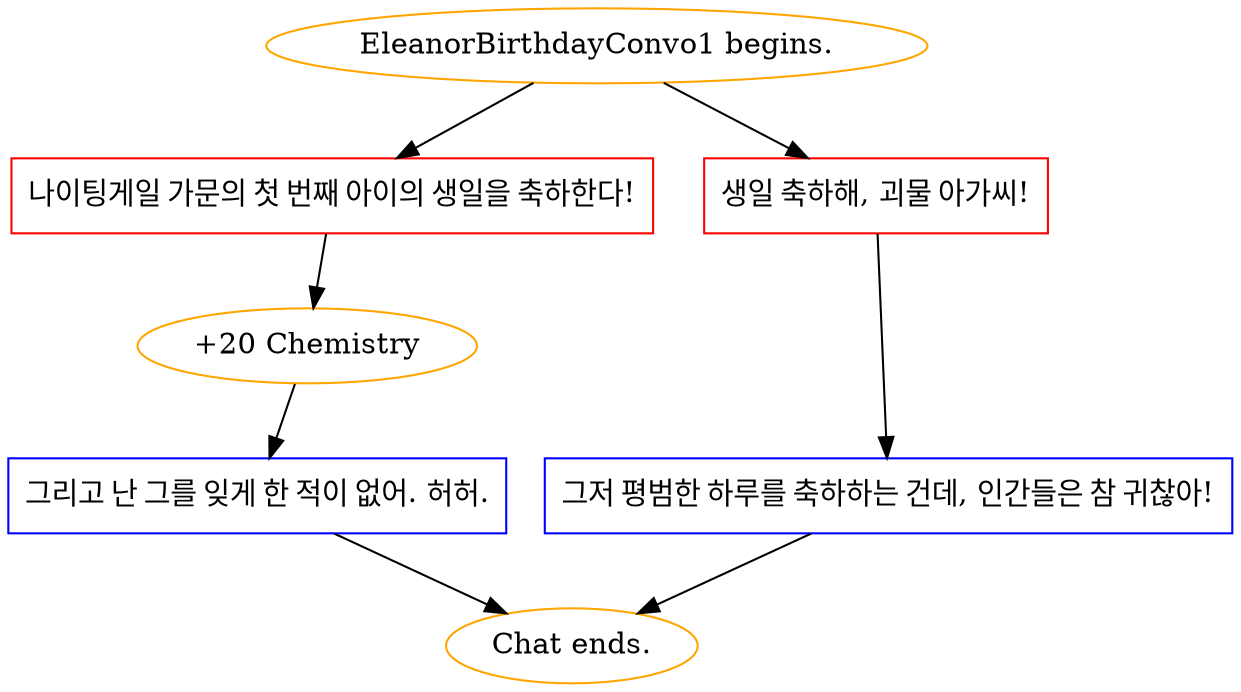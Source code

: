 digraph {
	"EleanorBirthdayConvo1 begins." [color=orange];
		"EleanorBirthdayConvo1 begins." -> j938083813;
		"EleanorBirthdayConvo1 begins." -> j210065963;
	j938083813 [label="나이팅게일 가문의 첫 번째 아이의 생일을 축하한다!",shape=box,color=red];
		j938083813 -> j3382101814;
	j210065963 [label="생일 축하해, 괴물 아가씨!",shape=box,color=red];
		j210065963 -> j602562423;
	j3382101814 [label="+20 Chemistry",color=orange];
		j3382101814 -> j1954299845;
	j602562423 [label="그저 평범한 하루를 축하하는 건데, 인간들은 참 귀찮아!",shape=box,color=blue];
		j602562423 -> "Chat ends.";
	j1954299845 [label="그리고 난 그를 잊게 한 적이 없어. 허허.",shape=box,color=blue];
		j1954299845 -> "Chat ends.";
	"Chat ends." [color=orange];
}